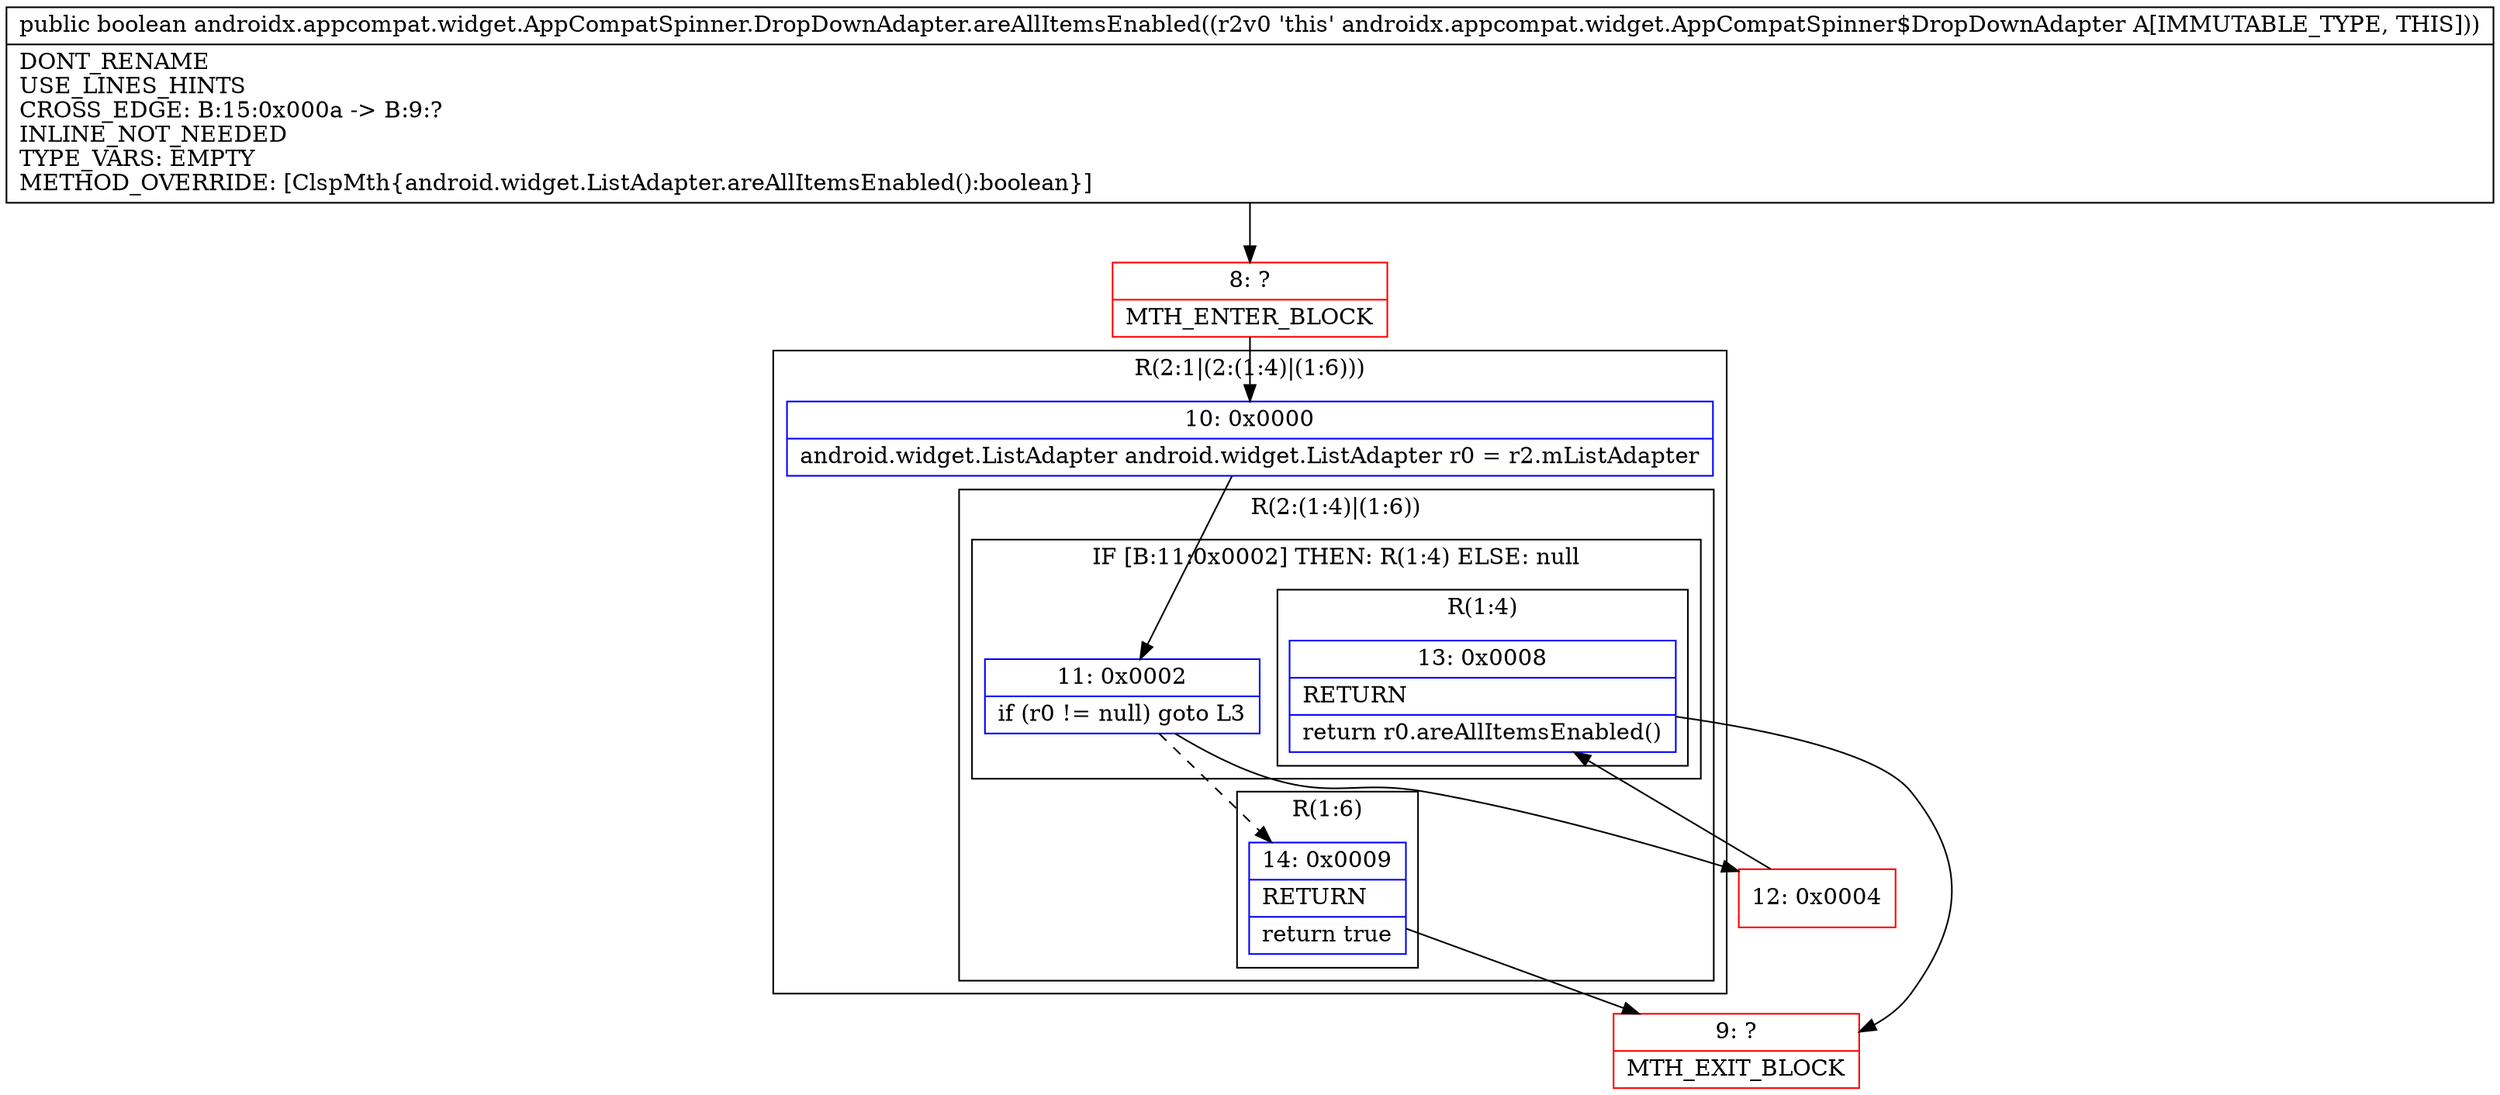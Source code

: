 digraph "CFG forandroidx.appcompat.widget.AppCompatSpinner.DropDownAdapter.areAllItemsEnabled()Z" {
subgraph cluster_Region_1384406290 {
label = "R(2:1|(2:(1:4)|(1:6)))";
node [shape=record,color=blue];
Node_10 [shape=record,label="{10\:\ 0x0000|android.widget.ListAdapter android.widget.ListAdapter r0 = r2.mListAdapter\l}"];
subgraph cluster_Region_2029079542 {
label = "R(2:(1:4)|(1:6))";
node [shape=record,color=blue];
subgraph cluster_IfRegion_1211503740 {
label = "IF [B:11:0x0002] THEN: R(1:4) ELSE: null";
node [shape=record,color=blue];
Node_11 [shape=record,label="{11\:\ 0x0002|if (r0 != null) goto L3\l}"];
subgraph cluster_Region_726537174 {
label = "R(1:4)";
node [shape=record,color=blue];
Node_13 [shape=record,label="{13\:\ 0x0008|RETURN\l|return r0.areAllItemsEnabled()\l}"];
}
}
subgraph cluster_Region_173468921 {
label = "R(1:6)";
node [shape=record,color=blue];
Node_14 [shape=record,label="{14\:\ 0x0009|RETURN\l|return true\l}"];
}
}
}
Node_8 [shape=record,color=red,label="{8\:\ ?|MTH_ENTER_BLOCK\l}"];
Node_12 [shape=record,color=red,label="{12\:\ 0x0004}"];
Node_9 [shape=record,color=red,label="{9\:\ ?|MTH_EXIT_BLOCK\l}"];
MethodNode[shape=record,label="{public boolean androidx.appcompat.widget.AppCompatSpinner.DropDownAdapter.areAllItemsEnabled((r2v0 'this' androidx.appcompat.widget.AppCompatSpinner$DropDownAdapter A[IMMUTABLE_TYPE, THIS]))  | DONT_RENAME\lUSE_LINES_HINTS\lCROSS_EDGE: B:15:0x000a \-\> B:9:?\lINLINE_NOT_NEEDED\lTYPE_VARS: EMPTY\lMETHOD_OVERRIDE: [ClspMth\{android.widget.ListAdapter.areAllItemsEnabled():boolean\}]\l}"];
MethodNode -> Node_8;Node_10 -> Node_11;
Node_11 -> Node_12;
Node_11 -> Node_14[style=dashed];
Node_13 -> Node_9;
Node_14 -> Node_9;
Node_8 -> Node_10;
Node_12 -> Node_13;
}

